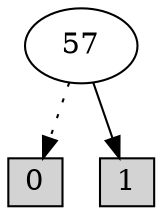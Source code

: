 digraph G {
0 [shape=box, label="0", style=filled, shape=box, height=0.3, width=0.3];
1 [shape=box, label="1", style=filled, shape=box, height=0.3, width=0.3];
116 [label="57"];
116 -> 0 [style=dotted];
116 -> 1 [style=filled];
}
